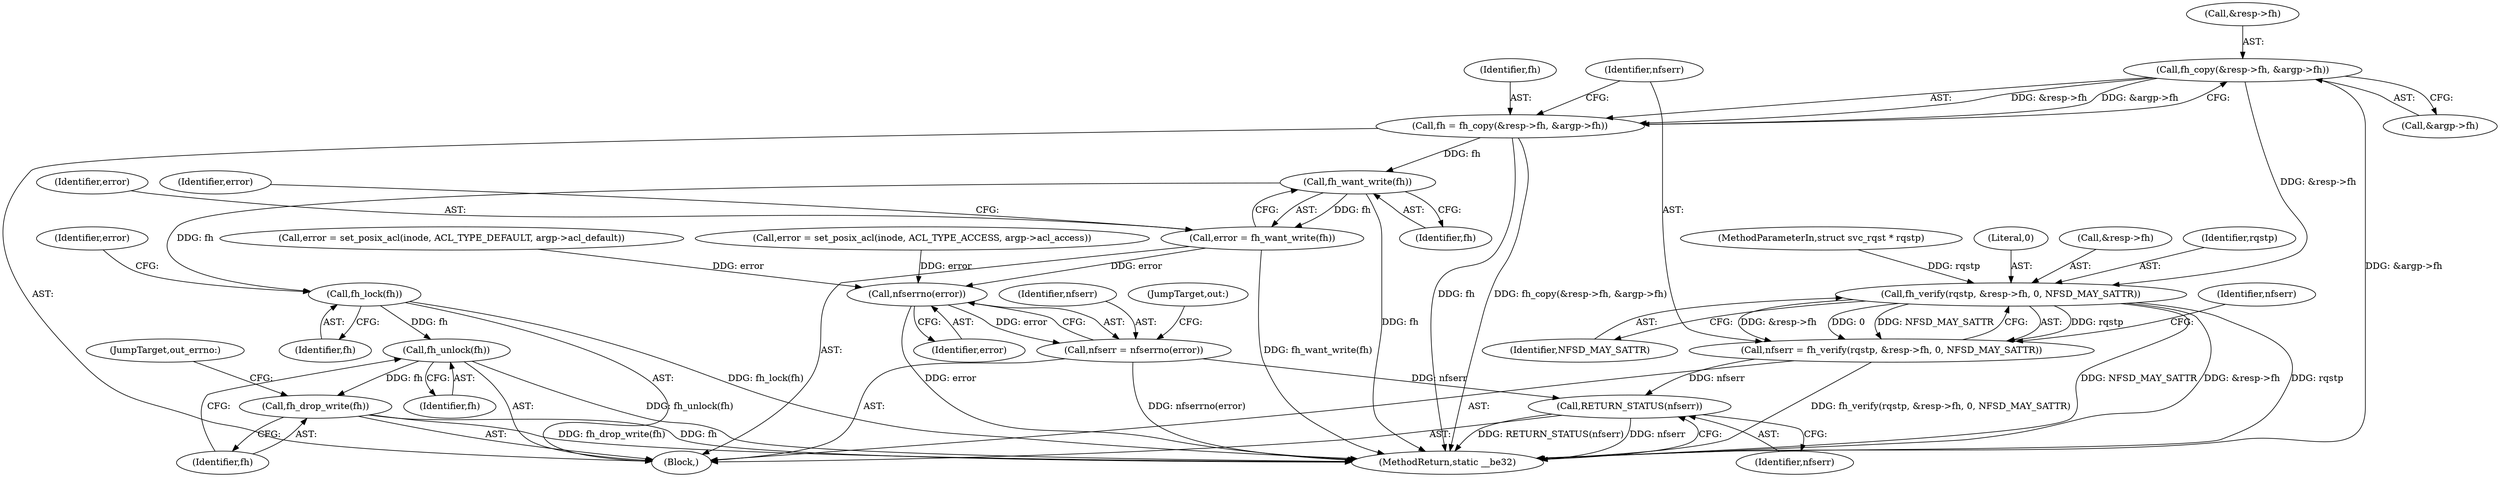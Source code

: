 digraph "0_linux_999653786df6954a31044528ac3f7a5dadca08f4_0@API" {
"1000115" [label="(Call,fh_copy(&resp->fh, &argp->fh))"];
"1000113" [label="(Call,fh = fh_copy(&resp->fh, &argp->fh))"];
"1000145" [label="(Call,fh_want_write(fh))"];
"1000143" [label="(Call,error = fh_want_write(fh))"];
"1000179" [label="(Call,nfserrno(error))"];
"1000177" [label="(Call,nfserr = nfserrno(error))"];
"1000190" [label="(Call,RETURN_STATUS(nfserr))"];
"1000150" [label="(Call,fh_lock(fh))"];
"1000172" [label="(Call,fh_unlock(fh))"];
"1000174" [label="(Call,fh_drop_write(fh))"];
"1000126" [label="(Call,fh_verify(rqstp, &resp->fh, 0, NFSD_MAY_SATTR))"];
"1000124" [label="(Call,nfserr = fh_verify(rqstp, &resp->fh, 0, NFSD_MAY_SATTR))"];
"1000126" [label="(Call,fh_verify(rqstp, &resp->fh, 0, NFSD_MAY_SATTR))"];
"1000175" [label="(Identifier,fh)"];
"1000128" [label="(Call,&resp->fh)"];
"1000151" [label="(Identifier,fh)"];
"1000191" [label="(Identifier,nfserr)"];
"1000177" [label="(Call,nfserr = nfserrno(error))"];
"1000143" [label="(Call,error = fh_want_write(fh))"];
"1000180" [label="(Identifier,error)"];
"1000113" [label="(Call,fh = fh_copy(&resp->fh, &argp->fh))"];
"1000120" [label="(Call,&argp->fh)"];
"1000190" [label="(Call,RETURN_STATUS(nfserr))"];
"1000148" [label="(Identifier,error)"];
"1000135" [label="(Identifier,nfserr)"];
"1000146" [label="(Identifier,fh)"];
"1000124" [label="(Call,nfserr = fh_verify(rqstp, &resp->fh, 0, NFSD_MAY_SATTR))"];
"1000178" [label="(Identifier,nfserr)"];
"1000153" [label="(Identifier,error)"];
"1000133" [label="(Identifier,NFSD_MAY_SATTR)"];
"1000125" [label="(Identifier,nfserr)"];
"1000127" [label="(Identifier,rqstp)"];
"1000163" [label="(Call,error = set_posix_acl(inode, ACL_TYPE_DEFAULT, argp->acl_default))"];
"1000102" [label="(MethodParameterIn,struct svc_rqst * rqstp)"];
"1000116" [label="(Call,&resp->fh)"];
"1000115" [label="(Call,fh_copy(&resp->fh, &argp->fh))"];
"1000179" [label="(Call,nfserrno(error))"];
"1000176" [label="(JumpTarget,out_errno:)"];
"1000192" [label="(MethodReturn,static __be32)"];
"1000114" [label="(Identifier,fh)"];
"1000152" [label="(Call,error = set_posix_acl(inode, ACL_TYPE_ACCESS, argp->acl_access))"];
"1000174" [label="(Call,fh_drop_write(fh))"];
"1000132" [label="(Literal,0)"];
"1000145" [label="(Call,fh_want_write(fh))"];
"1000173" [label="(Identifier,fh)"];
"1000105" [label="(Block,)"];
"1000150" [label="(Call,fh_lock(fh))"];
"1000172" [label="(Call,fh_unlock(fh))"];
"1000181" [label="(JumpTarget,out:)"];
"1000144" [label="(Identifier,error)"];
"1000115" -> "1000113"  [label="AST: "];
"1000115" -> "1000120"  [label="CFG: "];
"1000116" -> "1000115"  [label="AST: "];
"1000120" -> "1000115"  [label="AST: "];
"1000113" -> "1000115"  [label="CFG: "];
"1000115" -> "1000192"  [label="DDG: &argp->fh"];
"1000115" -> "1000113"  [label="DDG: &resp->fh"];
"1000115" -> "1000113"  [label="DDG: &argp->fh"];
"1000115" -> "1000126"  [label="DDG: &resp->fh"];
"1000113" -> "1000105"  [label="AST: "];
"1000114" -> "1000113"  [label="AST: "];
"1000125" -> "1000113"  [label="CFG: "];
"1000113" -> "1000192"  [label="DDG: fh"];
"1000113" -> "1000192"  [label="DDG: fh_copy(&resp->fh, &argp->fh)"];
"1000113" -> "1000145"  [label="DDG: fh"];
"1000145" -> "1000143"  [label="AST: "];
"1000145" -> "1000146"  [label="CFG: "];
"1000146" -> "1000145"  [label="AST: "];
"1000143" -> "1000145"  [label="CFG: "];
"1000145" -> "1000192"  [label="DDG: fh"];
"1000145" -> "1000143"  [label="DDG: fh"];
"1000145" -> "1000150"  [label="DDG: fh"];
"1000143" -> "1000105"  [label="AST: "];
"1000144" -> "1000143"  [label="AST: "];
"1000148" -> "1000143"  [label="CFG: "];
"1000143" -> "1000192"  [label="DDG: fh_want_write(fh)"];
"1000143" -> "1000179"  [label="DDG: error"];
"1000179" -> "1000177"  [label="AST: "];
"1000179" -> "1000180"  [label="CFG: "];
"1000180" -> "1000179"  [label="AST: "];
"1000177" -> "1000179"  [label="CFG: "];
"1000179" -> "1000192"  [label="DDG: error"];
"1000179" -> "1000177"  [label="DDG: error"];
"1000163" -> "1000179"  [label="DDG: error"];
"1000152" -> "1000179"  [label="DDG: error"];
"1000177" -> "1000105"  [label="AST: "];
"1000178" -> "1000177"  [label="AST: "];
"1000181" -> "1000177"  [label="CFG: "];
"1000177" -> "1000192"  [label="DDG: nfserrno(error)"];
"1000177" -> "1000190"  [label="DDG: nfserr"];
"1000190" -> "1000105"  [label="AST: "];
"1000190" -> "1000191"  [label="CFG: "];
"1000191" -> "1000190"  [label="AST: "];
"1000192" -> "1000190"  [label="CFG: "];
"1000190" -> "1000192"  [label="DDG: RETURN_STATUS(nfserr)"];
"1000190" -> "1000192"  [label="DDG: nfserr"];
"1000124" -> "1000190"  [label="DDG: nfserr"];
"1000150" -> "1000105"  [label="AST: "];
"1000150" -> "1000151"  [label="CFG: "];
"1000151" -> "1000150"  [label="AST: "];
"1000153" -> "1000150"  [label="CFG: "];
"1000150" -> "1000192"  [label="DDG: fh_lock(fh)"];
"1000150" -> "1000172"  [label="DDG: fh"];
"1000172" -> "1000105"  [label="AST: "];
"1000172" -> "1000173"  [label="CFG: "];
"1000173" -> "1000172"  [label="AST: "];
"1000175" -> "1000172"  [label="CFG: "];
"1000172" -> "1000192"  [label="DDG: fh_unlock(fh)"];
"1000172" -> "1000174"  [label="DDG: fh"];
"1000174" -> "1000105"  [label="AST: "];
"1000174" -> "1000175"  [label="CFG: "];
"1000175" -> "1000174"  [label="AST: "];
"1000176" -> "1000174"  [label="CFG: "];
"1000174" -> "1000192"  [label="DDG: fh_drop_write(fh)"];
"1000174" -> "1000192"  [label="DDG: fh"];
"1000126" -> "1000124"  [label="AST: "];
"1000126" -> "1000133"  [label="CFG: "];
"1000127" -> "1000126"  [label="AST: "];
"1000128" -> "1000126"  [label="AST: "];
"1000132" -> "1000126"  [label="AST: "];
"1000133" -> "1000126"  [label="AST: "];
"1000124" -> "1000126"  [label="CFG: "];
"1000126" -> "1000192"  [label="DDG: rqstp"];
"1000126" -> "1000192"  [label="DDG: NFSD_MAY_SATTR"];
"1000126" -> "1000192"  [label="DDG: &resp->fh"];
"1000126" -> "1000124"  [label="DDG: rqstp"];
"1000126" -> "1000124"  [label="DDG: &resp->fh"];
"1000126" -> "1000124"  [label="DDG: 0"];
"1000126" -> "1000124"  [label="DDG: NFSD_MAY_SATTR"];
"1000102" -> "1000126"  [label="DDG: rqstp"];
"1000124" -> "1000105"  [label="AST: "];
"1000125" -> "1000124"  [label="AST: "];
"1000135" -> "1000124"  [label="CFG: "];
"1000124" -> "1000192"  [label="DDG: fh_verify(rqstp, &resp->fh, 0, NFSD_MAY_SATTR)"];
}
